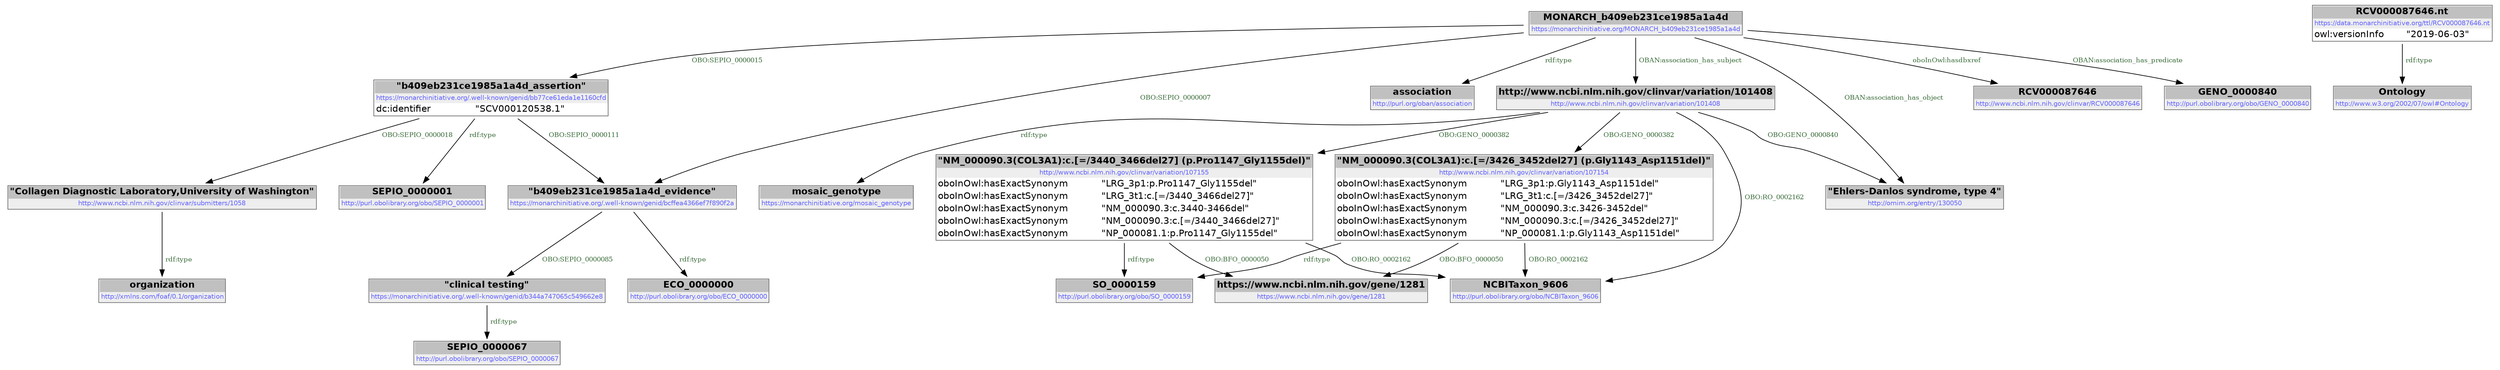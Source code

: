 digraph { 
 node [ fontname="DejaVu Sans" ] ; 
	node0 -> node2 [ color=BLACK, label=< <font point-size='10' color='#336633'>rdf:type</font> > ] ;
	node3 -> node4 [ color=BLACK, label=< <font point-size='10' color='#336633'>rdf:type</font> > ] ;
	node8 -> node9 [ color=BLACK, label=< <font point-size='10' color='#336633'>rdf:type</font> > ] ;
	node10 -> node1 [ color=BLACK, label=< <font point-size='10' color='#336633'>OBO:GENO_0000382</font> > ] ;
	node11 -> node12 [ color=BLACK, label=< <font point-size='10' color='#336633'>rdf:type</font> > ] ;
	node6 -> node14 [ color=BLACK, label=< <font point-size='10' color='#336633'>rdf:type</font> > ] ;
	node8 -> node15 [ color=BLACK, label=< <font point-size='10' color='#336633'>oboInOwl:hasdbxref</font> > ] ;
	node0 -> node7 [ color=BLACK, label=< <font point-size='10' color='#336633'>OBO:SEPIO_0000111</font> > ] ;
	node7 -> node16 [ color=BLACK, label=< <font point-size='10' color='#336633'>rdf:type</font> > ] ;
	node6 -> node17 [ color=BLACK, label=< <font point-size='10' color='#336633'>OBO:BFO_0000050</font> > ] ;
	node7 -> node3 [ color=BLACK, label=< <font point-size='10' color='#336633'>OBO:SEPIO_0000085</font> > ] ;
	node8 -> node13 [ color=BLACK, label=< <font point-size='10' color='#336633'>OBAN:association_has_object</font> > ] ;
	node1 -> node18 [ color=BLACK, label=< <font point-size='10' color='#336633'>OBO:RO_0002162</font> > ] ;
	node5 -> node19 [ color=BLACK, label=< <font point-size='10' color='#336633'>rdf:type</font> > ] ;
	node8 -> node0 [ color=BLACK, label=< <font point-size='10' color='#336633'>OBO:SEPIO_0000015</font> > ] ;
	node10 -> node13 [ color=BLACK, label=< <font point-size='10' color='#336633'>OBO:GENO_0000840</font> > ] ;
	node6 -> node18 [ color=BLACK, label=< <font point-size='10' color='#336633'>OBO:RO_0002162</font> > ] ;
	node10 -> node18 [ color=BLACK, label=< <font point-size='10' color='#336633'>OBO:RO_0002162</font> > ] ;
	node0 -> node11 [ color=BLACK, label=< <font point-size='10' color='#336633'>OBO:SEPIO_0000018</font> > ] ;
	node8 -> node20 [ color=BLACK, label=< <font point-size='10' color='#336633'>OBAN:association_has_predicate</font> > ] ;
	node8 -> node10 [ color=BLACK, label=< <font point-size='10' color='#336633'>OBAN:association_has_subject</font> > ] ;
	node10 -> node21 [ color=BLACK, label=< <font point-size='10' color='#336633'>rdf:type</font> > ] ;
	node10 -> node6 [ color=BLACK, label=< <font point-size='10' color='#336633'>OBO:GENO_0000382</font> > ] ;
	node1 -> node14 [ color=BLACK, label=< <font point-size='10' color='#336633'>rdf:type</font> > ] ;
	node8 -> node7 [ color=BLACK, label=< <font point-size='10' color='#336633'>OBO:SEPIO_0000007</font> > ] ;
	node1 -> node17 [ color=BLACK, label=< <font point-size='10' color='#336633'>OBO:BFO_0000050</font> > ] ;
# https://monarchinitiative.org/.well-known/genid/bb77ce61eda1e1160cfd node0
node0 [ shape=none, color=black label=< <table color='#666666' cellborder='0' cellspacing='0' border='1'><tr><td colspan='2' bgcolor='grey'><B>&quot;b409eb231ce1985a1a4d_assertion&quot;</B></td></tr><tr><td href='https://monarchinitiative.org/.well-known/genid/bb77ce61eda1e1160cfd' bgcolor='#eeeeee' colspan='2'><font point-size='10' color='#6666ff'>https://monarchinitiative.org/.well-known/genid/bb77ce61eda1e1160cfd</font></td></tr><tr><td align='left'>dc:identifier</td><td align='left'>&quot;SCV000120538.1&quot;</td></tr></table> > ] 
# http://www.ncbi.nlm.nih.gov/clinvar/variation/107154 node1
node1 [ shape=none, color=black label=< <table color='#666666' cellborder='0' cellspacing='0' border='1'><tr><td colspan='2' bgcolor='grey'><B>&quot;NM_000090.3(COL3A1):c.[=/3426_3452del27] (p.Gly1143_Asp1151del)&quot;</B></td></tr><tr><td href='http://www.ncbi.nlm.nih.gov/clinvar/variation/107154' bgcolor='#eeeeee' colspan='2'><font point-size='10' color='#6666ff'>http://www.ncbi.nlm.nih.gov/clinvar/variation/107154</font></td></tr><tr><td align='left'>oboInOwl:hasExactSynonym</td><td align='left'>&quot;LRG_3p1:p.Gly1143_Asp1151del&quot;</td></tr><tr><td align='left'>oboInOwl:hasExactSynonym</td><td align='left'>&quot;LRG_3t1:c.[=/3426_3452del27]&quot;</td></tr><tr><td align='left'>oboInOwl:hasExactSynonym</td><td align='left'>&quot;NM_000090.3:c.3426-3452del&quot;</td></tr><tr><td align='left'>oboInOwl:hasExactSynonym</td><td align='left'>&quot;NM_000090.3:c.[=/3426_3452del27]&quot;</td></tr><tr><td align='left'>oboInOwl:hasExactSynonym</td><td align='left'>&quot;NP_000081.1:p.Gly1143_Asp1151del&quot;</td></tr></table> > ] 
# http://purl.obolibrary.org/obo/SEPIO_0000001 node2
node2 [ shape=none, color=black label=< <table color='#666666' cellborder='0' cellspacing='0' border='1'><tr><td colspan='2' bgcolor='grey'><B>SEPIO_0000001</B></td></tr><tr><td href='http://purl.obolibrary.org/obo/SEPIO_0000001' bgcolor='#eeeeee' colspan='2'><font point-size='10' color='#6666ff'>http://purl.obolibrary.org/obo/SEPIO_0000001</font></td></tr></table> > ] 
# https://monarchinitiative.org/.well-known/genid/b344a747065c549662e8 node3
node3 [ shape=none, color=black label=< <table color='#666666' cellborder='0' cellspacing='0' border='1'><tr><td colspan='2' bgcolor='grey'><B>&quot;clinical testing&quot;</B></td></tr><tr><td href='https://monarchinitiative.org/.well-known/genid/b344a747065c549662e8' bgcolor='#eeeeee' colspan='2'><font point-size='10' color='#6666ff'>https://monarchinitiative.org/.well-known/genid/b344a747065c549662e8</font></td></tr></table> > ] 
# http://purl.obolibrary.org/obo/SEPIO_0000067 node4
node4 [ shape=none, color=black label=< <table color='#666666' cellborder='0' cellspacing='0' border='1'><tr><td colspan='2' bgcolor='grey'><B>SEPIO_0000067</B></td></tr><tr><td href='http://purl.obolibrary.org/obo/SEPIO_0000067' bgcolor='#eeeeee' colspan='2'><font point-size='10' color='#6666ff'>http://purl.obolibrary.org/obo/SEPIO_0000067</font></td></tr></table> > ] 
# https://data.monarchinitiative.org/ttl/RCV000087646.nt node5
node5 [ shape=none, color=black label=< <table color='#666666' cellborder='0' cellspacing='0' border='1'><tr><td colspan='2' bgcolor='grey'><B>RCV000087646.nt</B></td></tr><tr><td href='https://data.monarchinitiative.org/ttl/RCV000087646.nt' bgcolor='#eeeeee' colspan='2'><font point-size='10' color='#6666ff'>https://data.monarchinitiative.org/ttl/RCV000087646.nt</font></td></tr><tr><td align='left'>owl:versionInfo</td><td align='left'>&quot;2019-06-03&quot;</td></tr></table> > ] 
# http://www.ncbi.nlm.nih.gov/clinvar/variation/107155 node6
node6 [ shape=none, color=black label=< <table color='#666666' cellborder='0' cellspacing='0' border='1'><tr><td colspan='2' bgcolor='grey'><B>&quot;NM_000090.3(COL3A1):c.[=/3440_3466del27] (p.Pro1147_Gly1155del)&quot;</B></td></tr><tr><td href='http://www.ncbi.nlm.nih.gov/clinvar/variation/107155' bgcolor='#eeeeee' colspan='2'><font point-size='10' color='#6666ff'>http://www.ncbi.nlm.nih.gov/clinvar/variation/107155</font></td></tr><tr><td align='left'>oboInOwl:hasExactSynonym</td><td align='left'>&quot;LRG_3p1:p.Pro1147_Gly1155del&quot;</td></tr><tr><td align='left'>oboInOwl:hasExactSynonym</td><td align='left'>&quot;LRG_3t1:c.[=/3440_3466del27]&quot;</td></tr><tr><td align='left'>oboInOwl:hasExactSynonym</td><td align='left'>&quot;NM_000090.3:c.3440-3466del&quot;</td></tr><tr><td align='left'>oboInOwl:hasExactSynonym</td><td align='left'>&quot;NM_000090.3:c.[=/3440_3466del27]&quot;</td></tr><tr><td align='left'>oboInOwl:hasExactSynonym</td><td align='left'>&quot;NP_000081.1:p.Pro1147_Gly1155del&quot;</td></tr></table> > ] 
# https://monarchinitiative.org/.well-known/genid/bcffea4366ef7f890f2a node7
node7 [ shape=none, color=black label=< <table color='#666666' cellborder='0' cellspacing='0' border='1'><tr><td colspan='2' bgcolor='grey'><B>&quot;b409eb231ce1985a1a4d_evidence&quot;</B></td></tr><tr><td href='https://monarchinitiative.org/.well-known/genid/bcffea4366ef7f890f2a' bgcolor='#eeeeee' colspan='2'><font point-size='10' color='#6666ff'>https://monarchinitiative.org/.well-known/genid/bcffea4366ef7f890f2a</font></td></tr></table> > ] 
# https://monarchinitiative.org/MONARCH_b409eb231ce1985a1a4d node8
node8 [ shape=none, color=black label=< <table color='#666666' cellborder='0' cellspacing='0' border='1'><tr><td colspan='2' bgcolor='grey'><B>MONARCH_b409eb231ce1985a1a4d</B></td></tr><tr><td href='https://monarchinitiative.org/MONARCH_b409eb231ce1985a1a4d' bgcolor='#eeeeee' colspan='2'><font point-size='10' color='#6666ff'>https://monarchinitiative.org/MONARCH_b409eb231ce1985a1a4d</font></td></tr></table> > ] 
# http://purl.org/oban/association node9
node9 [ shape=none, color=black label=< <table color='#666666' cellborder='0' cellspacing='0' border='1'><tr><td colspan='2' bgcolor='grey'><B>association</B></td></tr><tr><td href='http://purl.org/oban/association' bgcolor='#eeeeee' colspan='2'><font point-size='10' color='#6666ff'>http://purl.org/oban/association</font></td></tr></table> > ] 
# http://www.ncbi.nlm.nih.gov/clinvar/variation/101408 node10
node10 [ shape=none, color=black label=< <table color='#666666' cellborder='0' cellspacing='0' border='1'><tr><td colspan='2' bgcolor='grey'><B>http://www.ncbi.nlm.nih.gov/clinvar/variation/101408</B></td></tr><tr><td href='http://www.ncbi.nlm.nih.gov/clinvar/variation/101408' bgcolor='#eeeeee' colspan='2'><font point-size='10' color='#6666ff'>http://www.ncbi.nlm.nih.gov/clinvar/variation/101408</font></td></tr></table> > ] 
# http://www.ncbi.nlm.nih.gov/clinvar/submitters/1058 node11
node11 [ shape=none, color=black label=< <table color='#666666' cellborder='0' cellspacing='0' border='1'><tr><td colspan='2' bgcolor='grey'><B>&quot;Collagen Diagnostic Laboratory,University of Washington&quot;</B></td></tr><tr><td href='http://www.ncbi.nlm.nih.gov/clinvar/submitters/1058' bgcolor='#eeeeee' colspan='2'><font point-size='10' color='#6666ff'>http://www.ncbi.nlm.nih.gov/clinvar/submitters/1058</font></td></tr></table> > ] 
# http://xmlns.com/foaf/0.1/organization node12
node12 [ shape=none, color=black label=< <table color='#666666' cellborder='0' cellspacing='0' border='1'><tr><td colspan='2' bgcolor='grey'><B>organization</B></td></tr><tr><td href='http://xmlns.com/foaf/0.1/organization' bgcolor='#eeeeee' colspan='2'><font point-size='10' color='#6666ff'>http://xmlns.com/foaf/0.1/organization</font></td></tr></table> > ] 
# http://omim.org/entry/130050 node13
node13 [ shape=none, color=black label=< <table color='#666666' cellborder='0' cellspacing='0' border='1'><tr><td colspan='2' bgcolor='grey'><B>&quot;Ehlers-Danlos syndrome, type 4&quot;</B></td></tr><tr><td href='http://omim.org/entry/130050' bgcolor='#eeeeee' colspan='2'><font point-size='10' color='#6666ff'>http://omim.org/entry/130050</font></td></tr></table> > ] 
# http://purl.obolibrary.org/obo/SO_0000159 node14
node14 [ shape=none, color=black label=< <table color='#666666' cellborder='0' cellspacing='0' border='1'><tr><td colspan='2' bgcolor='grey'><B>SO_0000159</B></td></tr><tr><td href='http://purl.obolibrary.org/obo/SO_0000159' bgcolor='#eeeeee' colspan='2'><font point-size='10' color='#6666ff'>http://purl.obolibrary.org/obo/SO_0000159</font></td></tr></table> > ] 
# http://www.ncbi.nlm.nih.gov/clinvar/RCV000087646 node15
node15 [ shape=none, color=black label=< <table color='#666666' cellborder='0' cellspacing='0' border='1'><tr><td colspan='2' bgcolor='grey'><B>RCV000087646</B></td></tr><tr><td href='http://www.ncbi.nlm.nih.gov/clinvar/RCV000087646' bgcolor='#eeeeee' colspan='2'><font point-size='10' color='#6666ff'>http://www.ncbi.nlm.nih.gov/clinvar/RCV000087646</font></td></tr></table> > ] 
# http://purl.obolibrary.org/obo/ECO_0000000 node16
node16 [ shape=none, color=black label=< <table color='#666666' cellborder='0' cellspacing='0' border='1'><tr><td colspan='2' bgcolor='grey'><B>ECO_0000000</B></td></tr><tr><td href='http://purl.obolibrary.org/obo/ECO_0000000' bgcolor='#eeeeee' colspan='2'><font point-size='10' color='#6666ff'>http://purl.obolibrary.org/obo/ECO_0000000</font></td></tr></table> > ] 
# https://www.ncbi.nlm.nih.gov/gene/1281 node17
node17 [ shape=none, color=black label=< <table color='#666666' cellborder='0' cellspacing='0' border='1'><tr><td colspan='2' bgcolor='grey'><B>https://www.ncbi.nlm.nih.gov/gene/1281</B></td></tr><tr><td href='https://www.ncbi.nlm.nih.gov/gene/1281' bgcolor='#eeeeee' colspan='2'><font point-size='10' color='#6666ff'>https://www.ncbi.nlm.nih.gov/gene/1281</font></td></tr></table> > ] 
# http://purl.obolibrary.org/obo/NCBITaxon_9606 node18
node18 [ shape=none, color=black label=< <table color='#666666' cellborder='0' cellspacing='0' border='1'><tr><td colspan='2' bgcolor='grey'><B>NCBITaxon_9606</B></td></tr><tr><td href='http://purl.obolibrary.org/obo/NCBITaxon_9606' bgcolor='#eeeeee' colspan='2'><font point-size='10' color='#6666ff'>http://purl.obolibrary.org/obo/NCBITaxon_9606</font></td></tr></table> > ] 
# http://www.w3.org/2002/07/owl#Ontology node19
node19 [ shape=none, color=black label=< <table color='#666666' cellborder='0' cellspacing='0' border='1'><tr><td colspan='2' bgcolor='grey'><B>Ontology</B></td></tr><tr><td href='http://www.w3.org/2002/07/owl#Ontology' bgcolor='#eeeeee' colspan='2'><font point-size='10' color='#6666ff'>http://www.w3.org/2002/07/owl#Ontology</font></td></tr></table> > ] 
# http://purl.obolibrary.org/obo/GENO_0000840 node20
node20 [ shape=none, color=black label=< <table color='#666666' cellborder='0' cellspacing='0' border='1'><tr><td colspan='2' bgcolor='grey'><B>GENO_0000840</B></td></tr><tr><td href='http://purl.obolibrary.org/obo/GENO_0000840' bgcolor='#eeeeee' colspan='2'><font point-size='10' color='#6666ff'>http://purl.obolibrary.org/obo/GENO_0000840</font></td></tr></table> > ] 
# https://monarchinitiative.org/mosaic_genotype node21
node21 [ shape=none, color=black label=< <table color='#666666' cellborder='0' cellspacing='0' border='1'><tr><td colspan='2' bgcolor='grey'><B>mosaic_genotype</B></td></tr><tr><td href='https://monarchinitiative.org/mosaic_genotype' bgcolor='#eeeeee' colspan='2'><font point-size='10' color='#6666ff'>https://monarchinitiative.org/mosaic_genotype</font></td></tr></table> > ] 
}
